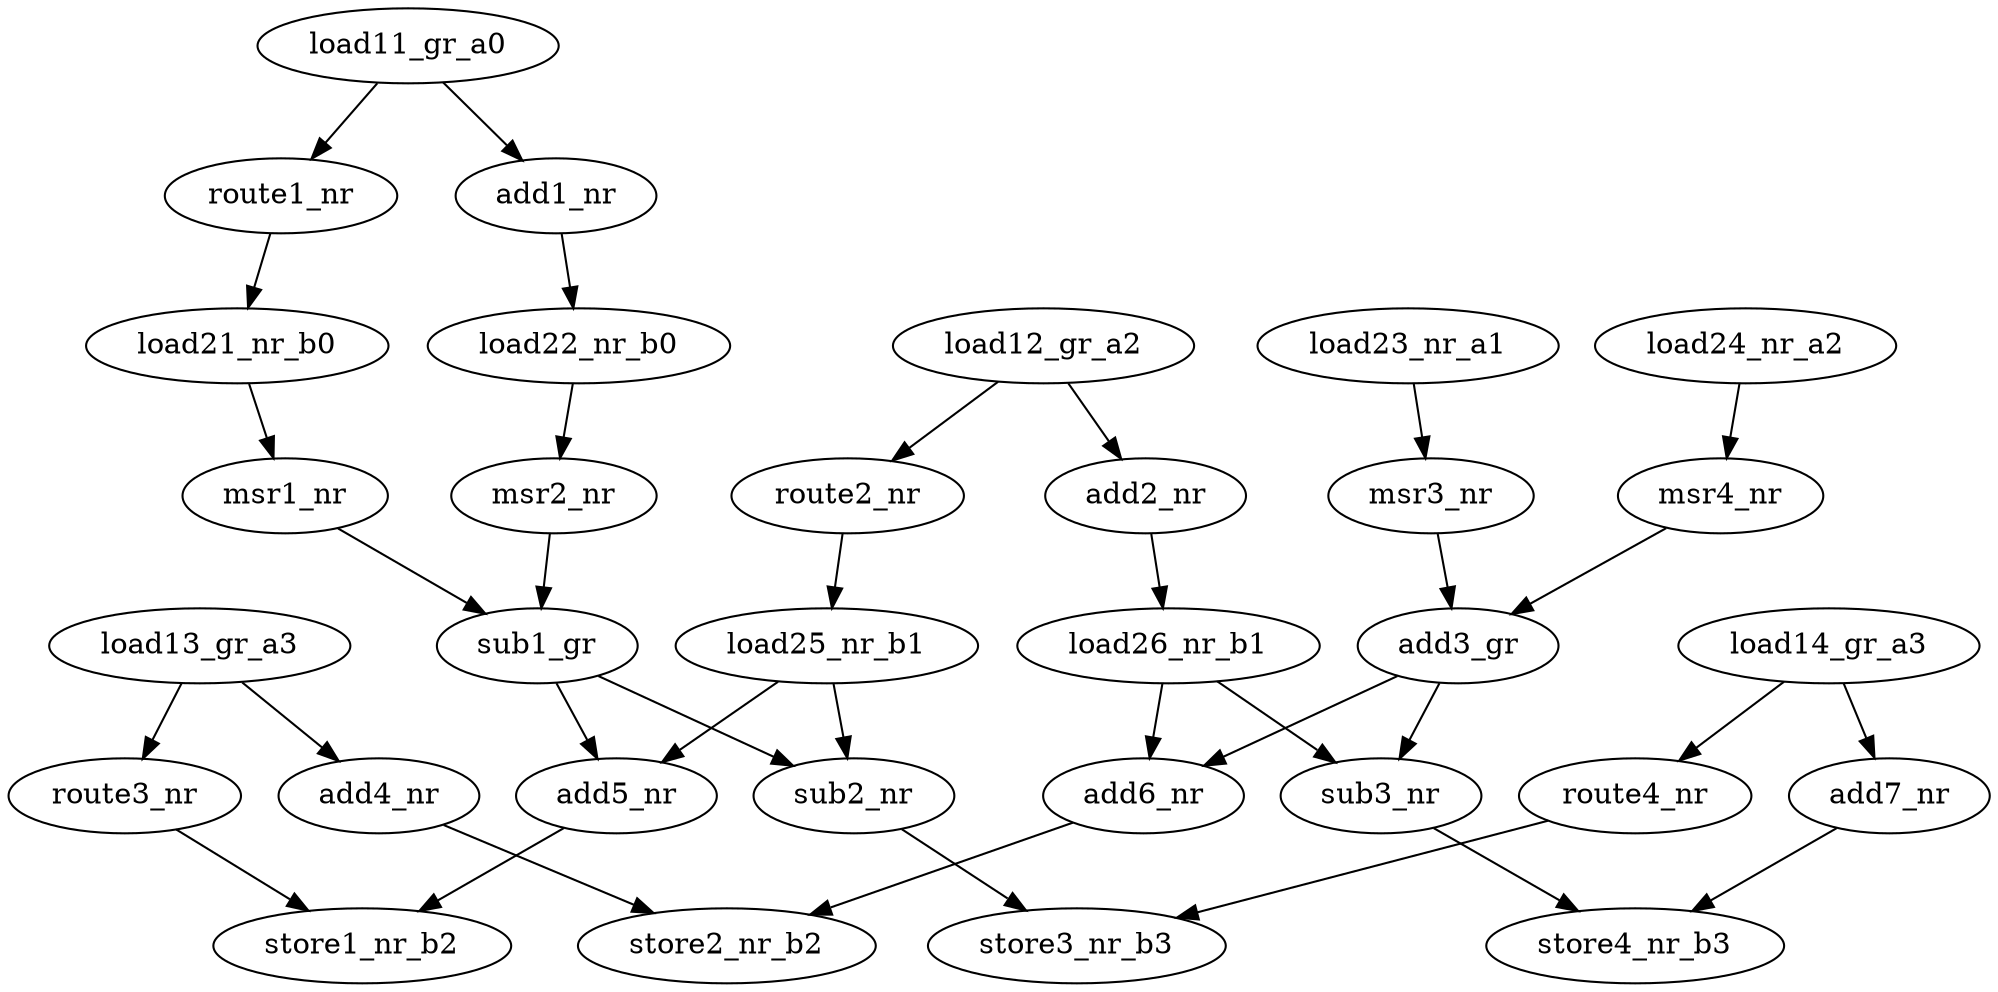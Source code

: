 digraph FFT {
    load11_gr_a0 -> route1_nr
    load11_gr_a0 -> add1_nr
    
    route1_nr -> load21_nr_b0
    add1_nr -> load22_nr_b0
    
    load21_nr_b0 -> msr1_nr
    load22_nr_b0 -> msr2_nr
    load23_nr_a1 -> msr3_nr
    load24_nr_a2 -> msr4_nr
    
    msr1_nr -> sub1_gr
    msr2_nr -> sub1_gr
    msr3_nr -> add3_gr
    msr4_nr -> add3_gr

    load12_gr_a2 -> route2_nr
    load12_gr_a2 -> add2_nr

    route2_nr -> load25_nr_b1
    add2_nr -> load26_nr_b1

    load13_gr_a3 -> route3_nr
    load13_gr_a3 -> add4_nr

    load14_gr_a3 -> route4_nr
    load14_gr_a3 -> add7_nr
    
    sub1_gr -> add5_nr
    sub1_gr -> sub2_nr

    add3_gr -> add6_nr
    add3_gr -> sub3_nr

    load25_nr_b1 -> add5_nr
    load25_nr_b1 -> sub2_nr

    load26_nr_b1 -> add6_nr
    load26_nr_b1 -> sub3_nr

    route3_nr -> store1_nr_b2
    add5_nr -> store1_nr_b2

    add4_nr -> store2_nr_b2
    add6_nr -> store2_nr_b2

    route4_nr -> store3_nr_b3
    sub2_nr ->store3_nr_b3

    add7_nr -> store4_nr_b3
    sub3_nr -> store4_nr_b3
}